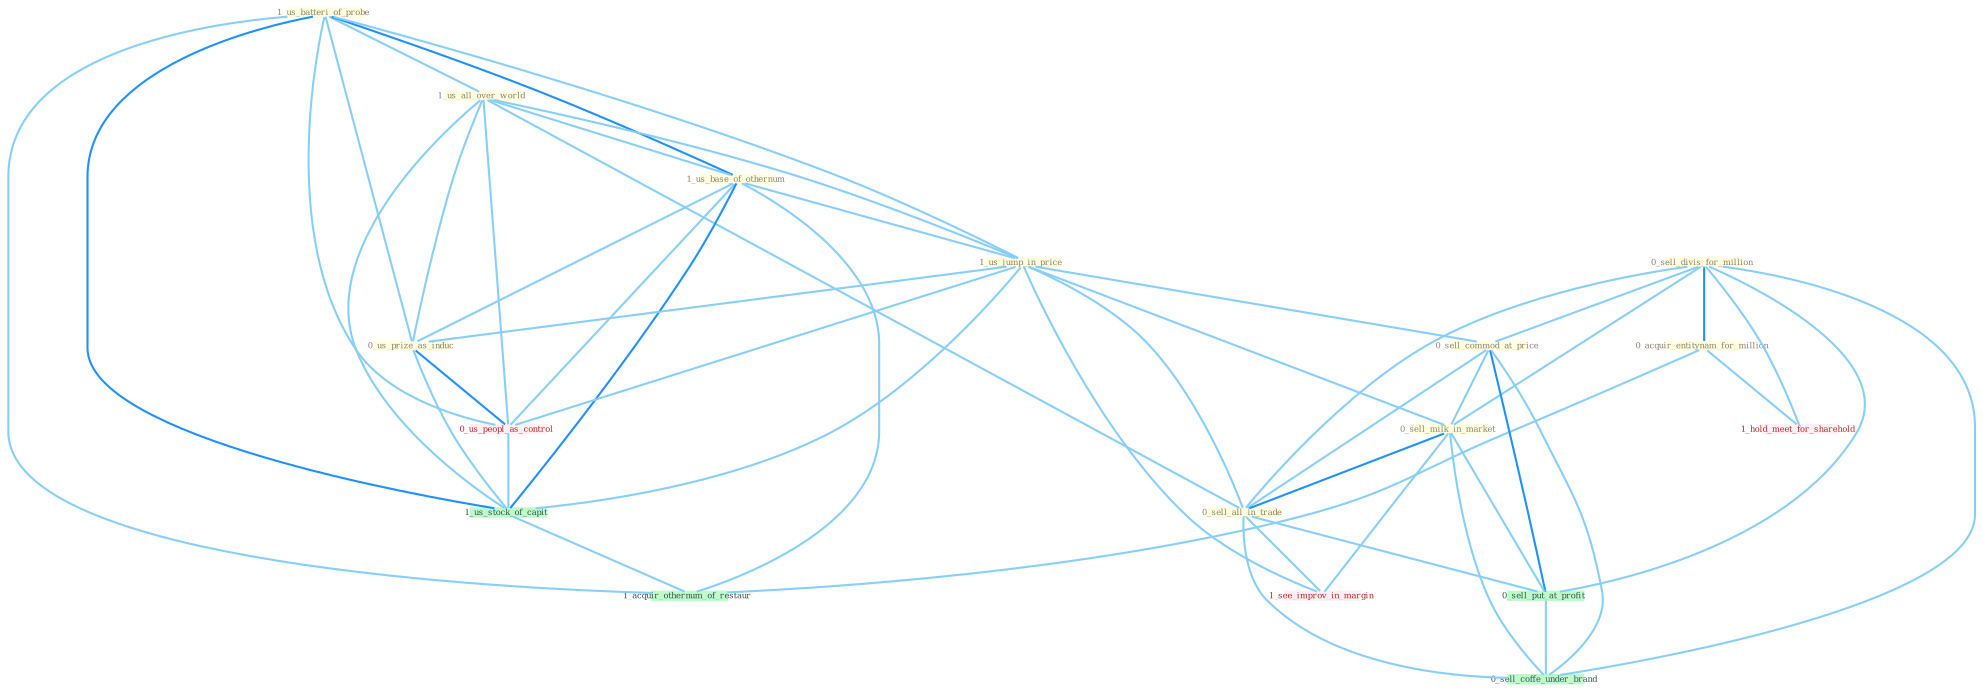Graph G{ 
    node
    [shape=polygon,style=filled,width=.5,height=.06,color="#BDFCC9",fixedsize=true,fontsize=4,
    fontcolor="#2f4f4f"];
    {node
    [color="#ffffe0", fontcolor="#8b7d6b"] "1_us_batteri_of_probe " "0_sell_divis_for_million " "0_acquir_entitynam_for_million " "1_us_all_over_world " "1_us_base_of_othernum " "1_us_jump_in_price " "0_sell_commod_at_price " "0_sell_milk_in_market " "0_us_prize_as_induc " "0_sell_all_in_trade "}
{node [color="#fff0f5", fontcolor="#b22222"] "0_us_peopl_as_control " "1_see_improv_in_margin " "1_hold_meet_for_sharehold "}
edge [color="#B0E2FF"];

	"1_us_batteri_of_probe " -- "1_us_all_over_world " [w="1", color="#87cefa" ];
	"1_us_batteri_of_probe " -- "1_us_base_of_othernum " [w="2", color="#1e90ff" , len=0.8];
	"1_us_batteri_of_probe " -- "1_us_jump_in_price " [w="1", color="#87cefa" ];
	"1_us_batteri_of_probe " -- "0_us_prize_as_induc " [w="1", color="#87cefa" ];
	"1_us_batteri_of_probe " -- "0_us_peopl_as_control " [w="1", color="#87cefa" ];
	"1_us_batteri_of_probe " -- "1_us_stock_of_capit " [w="2", color="#1e90ff" , len=0.8];
	"1_us_batteri_of_probe " -- "1_acquir_othernum_of_restaur " [w="1", color="#87cefa" ];
	"0_sell_divis_for_million " -- "0_acquir_entitynam_for_million " [w="2", color="#1e90ff" , len=0.8];
	"0_sell_divis_for_million " -- "0_sell_commod_at_price " [w="1", color="#87cefa" ];
	"0_sell_divis_for_million " -- "0_sell_milk_in_market " [w="1", color="#87cefa" ];
	"0_sell_divis_for_million " -- "0_sell_all_in_trade " [w="1", color="#87cefa" ];
	"0_sell_divis_for_million " -- "0_sell_put_at_profit " [w="1", color="#87cefa" ];
	"0_sell_divis_for_million " -- "0_sell_coffe_under_brand " [w="1", color="#87cefa" ];
	"0_sell_divis_for_million " -- "1_hold_meet_for_sharehold " [w="1", color="#87cefa" ];
	"0_acquir_entitynam_for_million " -- "1_hold_meet_for_sharehold " [w="1", color="#87cefa" ];
	"0_acquir_entitynam_for_million " -- "1_acquir_othernum_of_restaur " [w="1", color="#87cefa" ];
	"1_us_all_over_world " -- "1_us_base_of_othernum " [w="1", color="#87cefa" ];
	"1_us_all_over_world " -- "1_us_jump_in_price " [w="1", color="#87cefa" ];
	"1_us_all_over_world " -- "0_us_prize_as_induc " [w="1", color="#87cefa" ];
	"1_us_all_over_world " -- "0_sell_all_in_trade " [w="1", color="#87cefa" ];
	"1_us_all_over_world " -- "0_us_peopl_as_control " [w="1", color="#87cefa" ];
	"1_us_all_over_world " -- "1_us_stock_of_capit " [w="1", color="#87cefa" ];
	"1_us_base_of_othernum " -- "1_us_jump_in_price " [w="1", color="#87cefa" ];
	"1_us_base_of_othernum " -- "0_us_prize_as_induc " [w="1", color="#87cefa" ];
	"1_us_base_of_othernum " -- "0_us_peopl_as_control " [w="1", color="#87cefa" ];
	"1_us_base_of_othernum " -- "1_us_stock_of_capit " [w="2", color="#1e90ff" , len=0.8];
	"1_us_base_of_othernum " -- "1_acquir_othernum_of_restaur " [w="1", color="#87cefa" ];
	"1_us_jump_in_price " -- "0_sell_commod_at_price " [w="1", color="#87cefa" ];
	"1_us_jump_in_price " -- "0_sell_milk_in_market " [w="1", color="#87cefa" ];
	"1_us_jump_in_price " -- "0_us_prize_as_induc " [w="1", color="#87cefa" ];
	"1_us_jump_in_price " -- "0_sell_all_in_trade " [w="1", color="#87cefa" ];
	"1_us_jump_in_price " -- "0_us_peopl_as_control " [w="1", color="#87cefa" ];
	"1_us_jump_in_price " -- "1_us_stock_of_capit " [w="1", color="#87cefa" ];
	"1_us_jump_in_price " -- "1_see_improv_in_margin " [w="1", color="#87cefa" ];
	"0_sell_commod_at_price " -- "0_sell_milk_in_market " [w="1", color="#87cefa" ];
	"0_sell_commod_at_price " -- "0_sell_all_in_trade " [w="1", color="#87cefa" ];
	"0_sell_commod_at_price " -- "0_sell_put_at_profit " [w="2", color="#1e90ff" , len=0.8];
	"0_sell_commod_at_price " -- "0_sell_coffe_under_brand " [w="1", color="#87cefa" ];
	"0_sell_milk_in_market " -- "0_sell_all_in_trade " [w="2", color="#1e90ff" , len=0.8];
	"0_sell_milk_in_market " -- "0_sell_put_at_profit " [w="1", color="#87cefa" ];
	"0_sell_milk_in_market " -- "1_see_improv_in_margin " [w="1", color="#87cefa" ];
	"0_sell_milk_in_market " -- "0_sell_coffe_under_brand " [w="1", color="#87cefa" ];
	"0_us_prize_as_induc " -- "0_us_peopl_as_control " [w="2", color="#1e90ff" , len=0.8];
	"0_us_prize_as_induc " -- "1_us_stock_of_capit " [w="1", color="#87cefa" ];
	"0_sell_all_in_trade " -- "0_sell_put_at_profit " [w="1", color="#87cefa" ];
	"0_sell_all_in_trade " -- "1_see_improv_in_margin " [w="1", color="#87cefa" ];
	"0_sell_all_in_trade " -- "0_sell_coffe_under_brand " [w="1", color="#87cefa" ];
	"0_us_peopl_as_control " -- "1_us_stock_of_capit " [w="1", color="#87cefa" ];
	"0_sell_put_at_profit " -- "0_sell_coffe_under_brand " [w="1", color="#87cefa" ];
	"1_us_stock_of_capit " -- "1_acquir_othernum_of_restaur " [w="1", color="#87cefa" ];
}